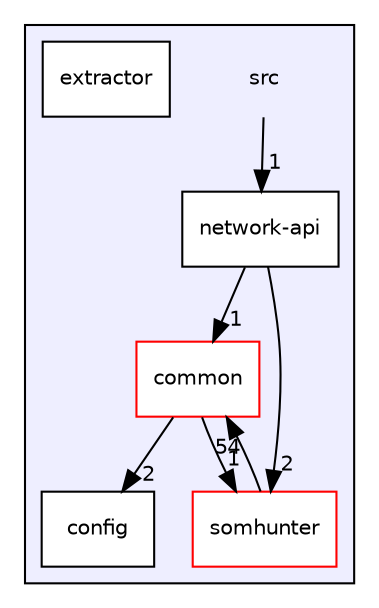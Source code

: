 digraph "src" {
  compound=true
  node [ fontsize="10", fontname="Helvetica"];
  edge [ labelfontsize="10", labelfontname="Helvetica"];
  subgraph clusterdir_68267d1309a1af8e8297ef4c3efbcdba {
    graph [ bgcolor="#eeeeff", pencolor="black", label="" URL="dir_68267d1309a1af8e8297ef4c3efbcdba.html"];
    dir_68267d1309a1af8e8297ef4c3efbcdba [shape=plaintext label="src"];
  dir_fdedb0aba14d44ce9d99bc100e026e6a [shape=box label="common" fillcolor="white" style="filled" color="red" URL="dir_fdedb0aba14d44ce9d99bc100e026e6a.html"];
  dir_7e83d1792d529f4aa7126ac7e0b3b699 [shape=box label="config" fillcolor="white" style="filled" URL="dir_7e83d1792d529f4aa7126ac7e0b3b699.html"];
  dir_9fc5102c0ab35437fe430e7d2cd591ab [shape=box label="extractor" fillcolor="white" style="filled" URL="dir_9fc5102c0ab35437fe430e7d2cd591ab.html"];
  dir_5ddb55b01a17ceaa6ac7c615394edeef [shape=box label="network-api" fillcolor="white" style="filled" URL="dir_5ddb55b01a17ceaa6ac7c615394edeef.html"];
  dir_cbaf2f19bfda0c28ea5a0cb4e99e0b36 [shape=box label="somhunter" fillcolor="white" style="filled" color="red" URL="dir_cbaf2f19bfda0c28ea5a0cb4e99e0b36.html"];
  }
  dir_68267d1309a1af8e8297ef4c3efbcdba->dir_5ddb55b01a17ceaa6ac7c615394edeef [headlabel="1", labeldistance=1.5 headhref="dir_000002_000010.html"];
  dir_5ddb55b01a17ceaa6ac7c615394edeef->dir_cbaf2f19bfda0c28ea5a0cb4e99e0b36 [headlabel="2", labeldistance=1.5 headhref="dir_000010_000011.html"];
  dir_5ddb55b01a17ceaa6ac7c615394edeef->dir_fdedb0aba14d44ce9d99bc100e026e6a [headlabel="1", labeldistance=1.5 headhref="dir_000010_000003.html"];
  dir_cbaf2f19bfda0c28ea5a0cb4e99e0b36->dir_fdedb0aba14d44ce9d99bc100e026e6a [headlabel="54", labeldistance=1.5 headhref="dir_000011_000003.html"];
  dir_fdedb0aba14d44ce9d99bc100e026e6a->dir_7e83d1792d529f4aa7126ac7e0b3b699 [headlabel="2", labeldistance=1.5 headhref="dir_000003_000008.html"];
  dir_fdedb0aba14d44ce9d99bc100e026e6a->dir_cbaf2f19bfda0c28ea5a0cb4e99e0b36 [headlabel="1", labeldistance=1.5 headhref="dir_000003_000011.html"];
}
